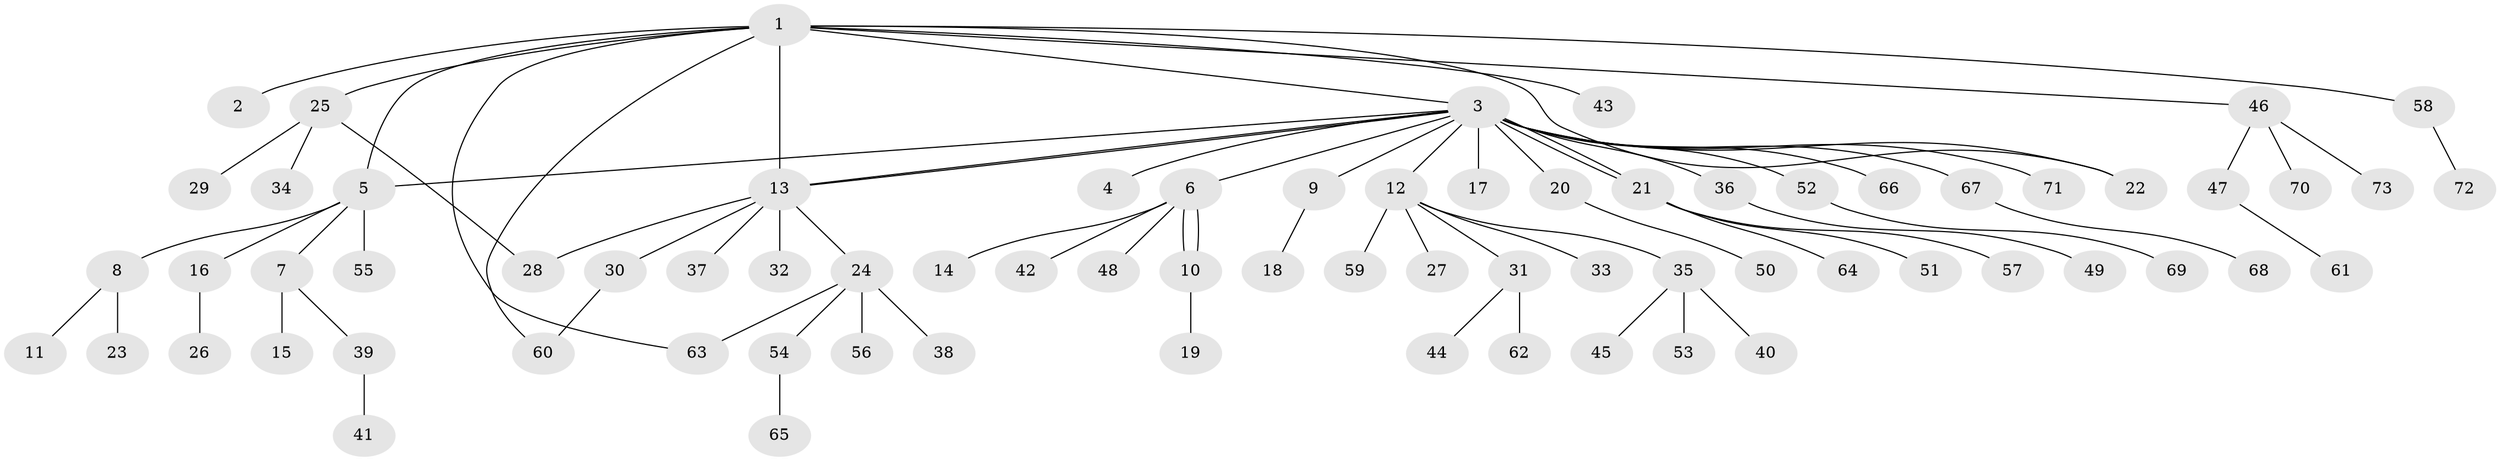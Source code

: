 // Generated by graph-tools (version 1.1) at 2025/25/03/09/25 03:25:58]
// undirected, 73 vertices, 81 edges
graph export_dot {
graph [start="1"]
  node [color=gray90,style=filled];
  1;
  2;
  3;
  4;
  5;
  6;
  7;
  8;
  9;
  10;
  11;
  12;
  13;
  14;
  15;
  16;
  17;
  18;
  19;
  20;
  21;
  22;
  23;
  24;
  25;
  26;
  27;
  28;
  29;
  30;
  31;
  32;
  33;
  34;
  35;
  36;
  37;
  38;
  39;
  40;
  41;
  42;
  43;
  44;
  45;
  46;
  47;
  48;
  49;
  50;
  51;
  52;
  53;
  54;
  55;
  56;
  57;
  58;
  59;
  60;
  61;
  62;
  63;
  64;
  65;
  66;
  67;
  68;
  69;
  70;
  71;
  72;
  73;
  1 -- 2;
  1 -- 3;
  1 -- 5;
  1 -- 13;
  1 -- 22;
  1 -- 25;
  1 -- 43;
  1 -- 46;
  1 -- 58;
  1 -- 60;
  1 -- 63;
  3 -- 4;
  3 -- 5;
  3 -- 6;
  3 -- 9;
  3 -- 12;
  3 -- 13;
  3 -- 13;
  3 -- 17;
  3 -- 20;
  3 -- 21;
  3 -- 21;
  3 -- 22;
  3 -- 36;
  3 -- 52;
  3 -- 66;
  3 -- 67;
  3 -- 71;
  5 -- 7;
  5 -- 8;
  5 -- 16;
  5 -- 55;
  6 -- 10;
  6 -- 10;
  6 -- 14;
  6 -- 42;
  6 -- 48;
  7 -- 15;
  7 -- 39;
  8 -- 11;
  8 -- 23;
  9 -- 18;
  10 -- 19;
  12 -- 27;
  12 -- 31;
  12 -- 33;
  12 -- 35;
  12 -- 59;
  13 -- 24;
  13 -- 28;
  13 -- 30;
  13 -- 32;
  13 -- 37;
  16 -- 26;
  20 -- 50;
  21 -- 51;
  21 -- 57;
  21 -- 64;
  24 -- 38;
  24 -- 54;
  24 -- 56;
  24 -- 63;
  25 -- 28;
  25 -- 29;
  25 -- 34;
  30 -- 60;
  31 -- 44;
  31 -- 62;
  35 -- 40;
  35 -- 45;
  35 -- 53;
  36 -- 49;
  39 -- 41;
  46 -- 47;
  46 -- 70;
  46 -- 73;
  47 -- 61;
  52 -- 69;
  54 -- 65;
  58 -- 72;
  67 -- 68;
}
